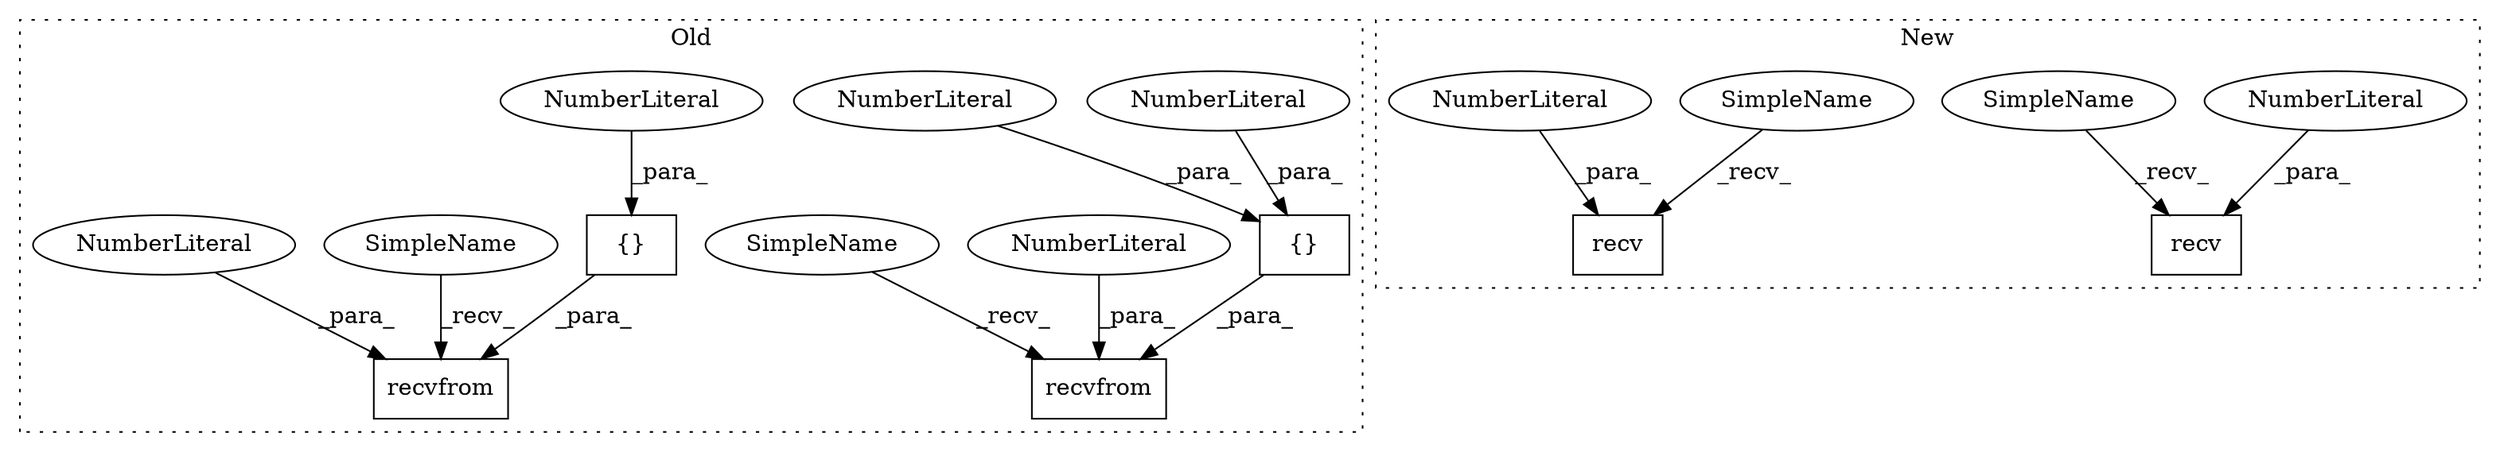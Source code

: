 digraph G {
subgraph cluster0 {
1 [label="{}" a="4" s="2138,2142" l="1,1" shape="box"];
4 [label="NumberLiteral" a="34" s="2141" l="1" shape="ellipse"];
5 [label="NumberLiteral" a="34" s="2139" l="1" shape="ellipse"];
6 [label="recvfrom" a="32" s="2118,2143" l="9,1" shape="box"];
7 [label="NumberLiteral" a="34" s="2127" l="1" shape="ellipse"];
8 [label="recvfrom" a="32" s="2002,2025" l="9,1" shape="box"];
9 [label="{}" a="4" s="2022,2024" l="1,1" shape="box"];
10 [label="NumberLiteral" a="34" s="2011" l="1" shape="ellipse"];
11 [label="NumberLiteral" a="34" s="2023" l="1" shape="ellipse"];
14 [label="SimpleName" a="42" s="2000" l="1" shape="ellipse"];
15 [label="SimpleName" a="42" s="2116" l="1" shape="ellipse"];
label = "Old";
style="dotted";
}
subgraph cluster1 {
2 [label="recv" a="32" s="1966,1972" l="5,1" shape="box"];
3 [label="NumberLiteral" a="34" s="1971" l="1" shape="ellipse"];
12 [label="recv" a="32" s="2065,2071" l="5,1" shape="box"];
13 [label="NumberLiteral" a="34" s="2070" l="1" shape="ellipse"];
16 [label="SimpleName" a="42" s="1964" l="1" shape="ellipse"];
17 [label="SimpleName" a="42" s="2063" l="1" shape="ellipse"];
label = "New";
style="dotted";
}
1 -> 6 [label="_para_"];
3 -> 2 [label="_para_"];
4 -> 1 [label="_para_"];
5 -> 1 [label="_para_"];
7 -> 6 [label="_para_"];
9 -> 8 [label="_para_"];
10 -> 8 [label="_para_"];
11 -> 9 [label="_para_"];
13 -> 12 [label="_para_"];
14 -> 8 [label="_recv_"];
15 -> 6 [label="_recv_"];
16 -> 2 [label="_recv_"];
17 -> 12 [label="_recv_"];
}